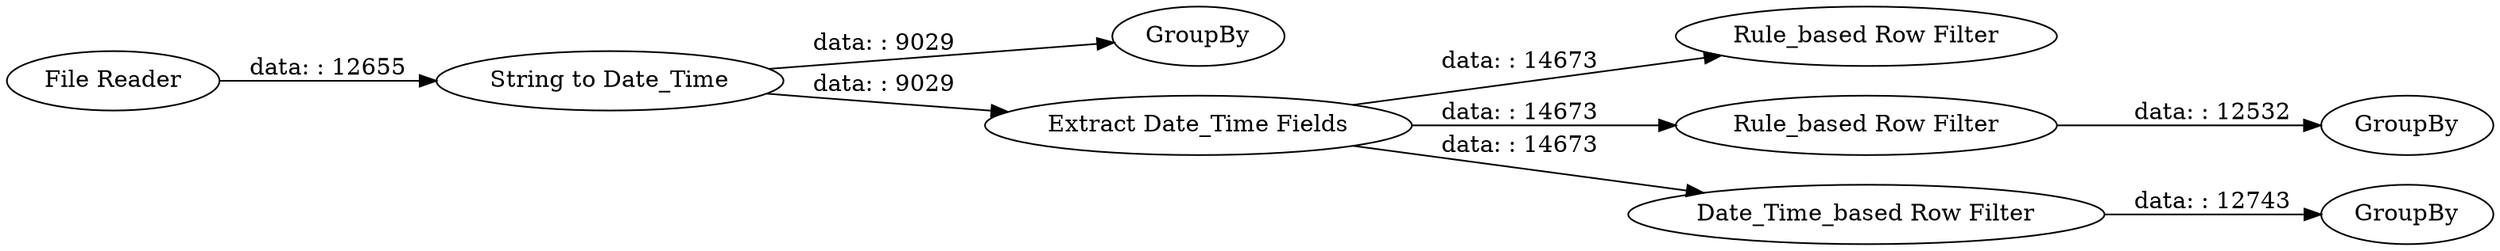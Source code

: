 digraph {
	"3196507066622115646_5" [label=GroupBy]
	"3196507066622115646_2" [label="String to Date_Time"]
	"3196507066622115646_6" [label=GroupBy]
	"3196507066622115646_3" [label="Extract Date_Time Fields"]
	"3196507066622115646_9" [label=GroupBy]
	"3196507066622115646_1" [label="File Reader"]
	"3196507066622115646_7" [label="Rule_based Row Filter"]
	"3196507066622115646_4" [label="Rule_based Row Filter"]
	"3196507066622115646_8" [label="Date_Time_based Row Filter"]
	"3196507066622115646_8" -> "3196507066622115646_9" [label="data: : 12743"]
	"3196507066622115646_2" -> "3196507066622115646_3" [label="data: : 9029"]
	"3196507066622115646_3" -> "3196507066622115646_8" [label="data: : 14673"]
	"3196507066622115646_2" -> "3196507066622115646_6" [label="data: : 9029"]
	"3196507066622115646_1" -> "3196507066622115646_2" [label="data: : 12655"]
	"3196507066622115646_3" -> "3196507066622115646_7" [label="data: : 14673"]
	"3196507066622115646_3" -> "3196507066622115646_4" [label="data: : 14673"]
	"3196507066622115646_4" -> "3196507066622115646_5" [label="data: : 12532"]
	rankdir=LR
}

